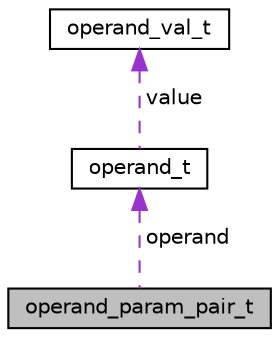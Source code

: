 digraph "operand_param_pair_t"
{
 // LATEX_PDF_SIZE
  edge [fontname="Helvetica",fontsize="10",labelfontname="Helvetica",labelfontsize="10"];
  node [fontname="Helvetica",fontsize="10",shape=record];
  Node1 [label="operand_param_pair_t",height=0.2,width=0.4,color="black", fillcolor="grey75", style="filled", fontcolor="black",tooltip=" "];
  Node2 -> Node1 [dir="back",color="darkorchid3",fontsize="10",style="dashed",label=" operand" ,fontname="Helvetica"];
  Node2 [label="operand_t",height=0.2,width=0.4,color="black", fillcolor="white", style="filled",URL="$structoperand__t.html",tooltip=" "];
  Node3 -> Node2 [dir="back",color="darkorchid3",fontsize="10",style="dashed",label=" value" ,fontname="Helvetica"];
  Node3 [label="operand_val_t",height=0.2,width=0.4,color="black", fillcolor="white", style="filled",URL="$unionoperand__val__t.html",tooltip=" "];
}
